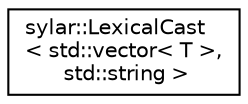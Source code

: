 digraph "类继承关系图"
{
 // LATEX_PDF_SIZE
  edge [fontname="Helvetica",fontsize="10",labelfontname="Helvetica",labelfontsize="10"];
  node [fontname="Helvetica",fontsize="10",shape=record];
  rankdir="LR";
  Node0 [label="sylar::LexicalCast\l\< std::vector\< T \>,\l std::string \>",height=0.2,width=0.4,color="black", fillcolor="white", style="filled",URL="$classsylar_1_1LexicalCast_3_01std_1_1vector_3_01T_01_4_00_01std_1_1string_01_4.html",tooltip="类型转换模板类片特化(std::vector<T> 转换成 YAML String)"];
}
